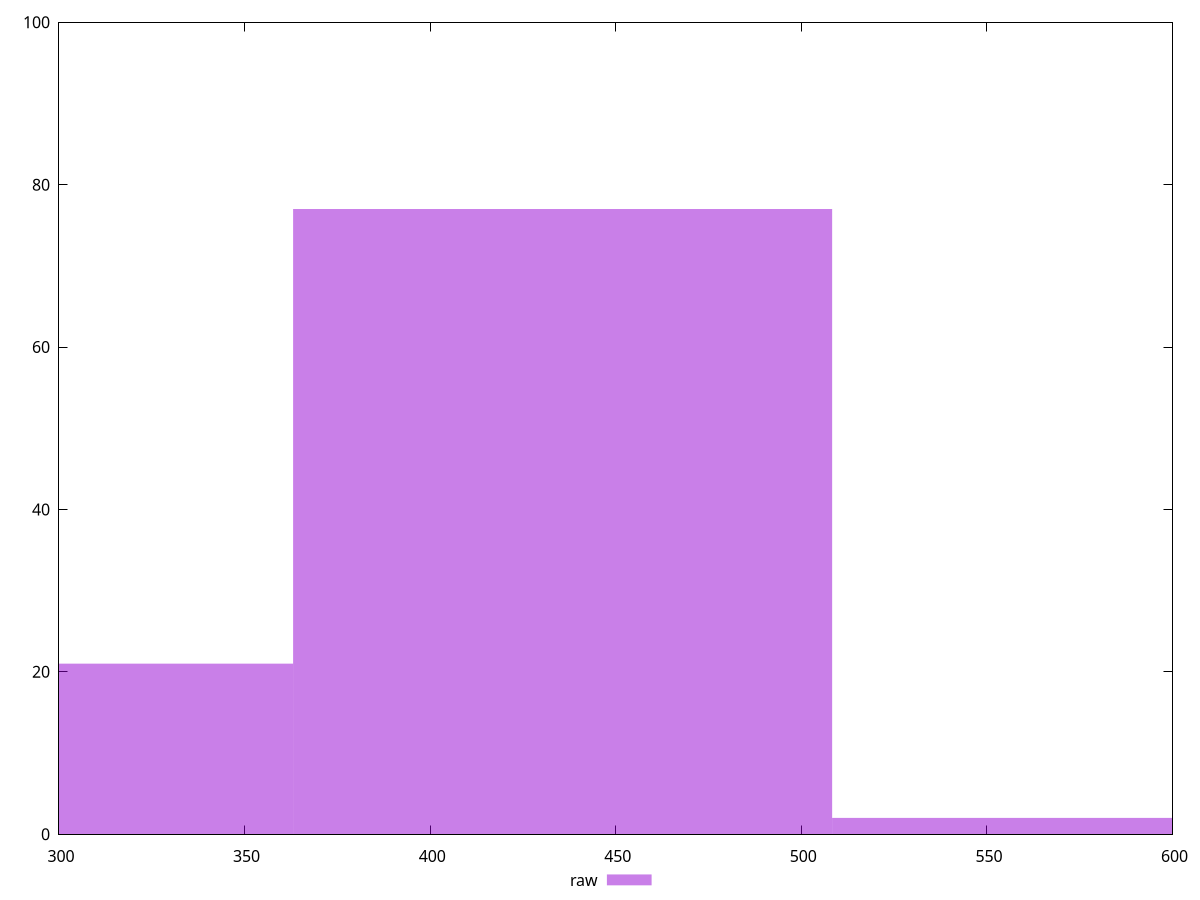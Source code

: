 reset

$raw <<EOF
580.9152890433384 2
435.68646678250377 77
290.4576445216692 21
EOF

set key outside below
set boxwidth 145.2288222608346
set xrange [300:600]
set yrange [0:100]
set trange [0:100]
set style fill transparent solid 0.5 noborder
set terminal svg size 640, 490 enhanced background rgb 'white'
set output "reports/report_00031_2021-02-24T23-18-18.084Z/unused-css-rules/samples/astro/raw/histogram.svg"

plot $raw title "raw" with boxes

reset
